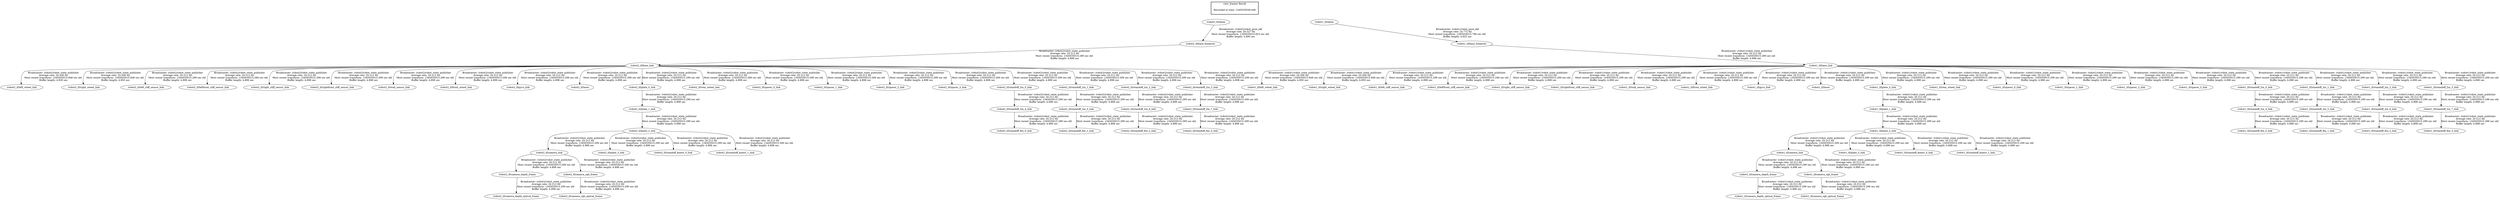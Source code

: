 digraph G {
"/robot2_tf/odom" -> "/robot2_tf/base_footprint"[label="Broadcaster: /robot2/robot_pose_ekf\nAverage rate: 26.327 Hz\nMost recent transform: 1345035015.823 sec old \nBuffer length: 4.900 sec\n"];
"/robot1_tf/odom" -> "/robot1_tf/base_footprint"[label="Broadcaster: /robot1/robot_pose_ekf\nAverage rate: 24.772 Hz\nMost recent transform: 1345035015.798 sec old \nBuffer length: 4.925 sec\n"];
"/robot2_tf/base_link" -> "/robot2_tf/left_wheel_link"[label="Broadcaster: /robot2/robot_state_publisher\nAverage rate: 20.206 Hz\nMost recent transform: 1345035015.848 sec old \nBuffer length: 4.850 sec\n"];
"/robot2_tf/base_footprint" -> "/robot2_tf/base_link"[label="Broadcaster: /robot2/robot_state_publisher\nAverage rate: 20.212 Hz\nMost recent transform: 1345035015.299 sec old \nBuffer length: 4.898 sec\n"];
"/robot2_tf/base_link" -> "/robot2_tf/right_wheel_link"[label="Broadcaster: /robot2/robot_state_publisher\nAverage rate: 20.206 Hz\nMost recent transform: 1345035015.848 sec old \nBuffer length: 4.850 sec\n"];
"/robot1_tf/base_link" -> "/robot1_tf/left_wheel_link"[label="Broadcaster: /robot1/robot_state_publisher\nAverage rate: 20.206 Hz\nMost recent transform: 1345035015.848 sec old \nBuffer length: 4.850 sec\n"];
"/robot1_tf/base_footprint" -> "/robot1_tf/base_link"[label="Broadcaster: /robot1/robot_state_publisher\nAverage rate: 20.212 Hz\nMost recent transform: 1345035015.299 sec old \nBuffer length: 4.898 sec\n"];
"/robot1_tf/base_link" -> "/robot1_tf/right_wheel_link"[label="Broadcaster: /robot1/robot_state_publisher\nAverage rate: 20.206 Hz\nMost recent transform: 1345035015.848 sec old \nBuffer length: 4.850 sec\n"];
"/robot1_tf/plate_2_link" -> "/robot1_tf/camera_link"[label="Broadcaster: /robot1/robot_state_publisher\nAverage rate: 20.212 Hz\nMost recent transform: 1345035015.299 sec old \nBuffer length: 4.898 sec\n"];
"/robot1_tf/plate_1_link" -> "/robot1_tf/plate_2_link"[label="Broadcaster: /robot1/robot_state_publisher\nAverage rate: 20.212 Hz\nMost recent transform: 1345035015.299 sec old \nBuffer length: 4.898 sec\n"];
"/robot1_tf/base_link" -> "/robot1_tf/left_cliff_sensor_link"[label="Broadcaster: /robot1/robot_state_publisher\nAverage rate: 20.212 Hz\nMost recent transform: 1345035015.299 sec old \nBuffer length: 4.898 sec\n"];
"/robot1_tf/base_link" -> "/robot1_tf/leftfront_cliff_sensor_link"[label="Broadcaster: /robot1/robot_state_publisher\nAverage rate: 20.212 Hz\nMost recent transform: 1345035015.299 sec old \nBuffer length: 4.898 sec\n"];
"/robot1_tf/base_link" -> "/robot1_tf/right_cliff_sensor_link"[label="Broadcaster: /robot1/robot_state_publisher\nAverage rate: 20.212 Hz\nMost recent transform: 1345035015.299 sec old \nBuffer length: 4.898 sec\n"];
"/robot1_tf/base_link" -> "/robot1_tf/rightfront_cliff_sensor_link"[label="Broadcaster: /robot1/robot_state_publisher\nAverage rate: 20.212 Hz\nMost recent transform: 1345035015.299 sec old \nBuffer length: 4.898 sec\n"];
"/robot1_tf/base_link" -> "/robot1_tf/wall_sensor_link"[label="Broadcaster: /robot1/robot_state_publisher\nAverage rate: 20.212 Hz\nMost recent transform: 1345035015.299 sec old \nBuffer length: 4.898 sec\n"];
"/robot1_tf/camera_link" -> "/robot1_tf/camera_depth_frame"[label="Broadcaster: /robot1/robot_state_publisher\nAverage rate: 20.212 Hz\nMost recent transform: 1345035015.299 sec old \nBuffer length: 4.898 sec\n"];
"/robot1_tf/camera_depth_frame" -> "/robot1_tf/camera_depth_optical_frame"[label="Broadcaster: /robot1/robot_state_publisher\nAverage rate: 20.212 Hz\nMost recent transform: 1345035015.299 sec old \nBuffer length: 4.898 sec\n"];
"/robot1_tf/camera_link" -> "/robot1_tf/camera_rgb_frame"[label="Broadcaster: /robot1/robot_state_publisher\nAverage rate: 20.212 Hz\nMost recent transform: 1345035015.299 sec old \nBuffer length: 4.898 sec\n"];
"/robot1_tf/camera_rgb_frame" -> "/robot1_tf/camera_rgb_optical_frame"[label="Broadcaster: /robot1/robot_state_publisher\nAverage rate: 20.212 Hz\nMost recent transform: 1345035015.299 sec old \nBuffer length: 4.898 sec\n"];
"/robot1_tf/base_link" -> "/robot1_tf/front_wheel_link"[label="Broadcaster: /robot1/robot_state_publisher\nAverage rate: 20.212 Hz\nMost recent transform: 1345035015.299 sec old \nBuffer length: 4.898 sec\n"];
"/robot1_tf/base_link" -> "/robot1_tf/gyro_link"[label="Broadcaster: /robot1/robot_state_publisher\nAverage rate: 20.212 Hz\nMost recent transform: 1345035015.299 sec old \nBuffer length: 4.898 sec\n"];
"/robot1_tf/base_link" -> "/robot1_tf/laser"[label="Broadcaster: /robot1/robot_state_publisher\nAverage rate: 20.212 Hz\nMost recent transform: 1345035015.299 sec old \nBuffer length: 4.898 sec\n"];
"/robot1_tf/base_link" -> "/robot1_tf/plate_0_link"[label="Broadcaster: /robot1/robot_state_publisher\nAverage rate: 20.212 Hz\nMost recent transform: 1345035015.299 sec old \nBuffer length: 4.898 sec\n"];
"/robot1_tf/plate_0_link" -> "/robot1_tf/plate_1_link"[label="Broadcaster: /robot1/robot_state_publisher\nAverage rate: 20.212 Hz\nMost recent transform: 1345035015.299 sec old \nBuffer length: 4.898 sec\n"];
"/robot1_tf/plate_2_link" -> "/robot1_tf/plate_3_link"[label="Broadcaster: /robot1/robot_state_publisher\nAverage rate: 20.212 Hz\nMost recent transform: 1345035015.299 sec old \nBuffer length: 4.898 sec\n"];
"/robot1_tf/base_link" -> "/robot1_tf/rear_wheel_link"[label="Broadcaster: /robot1/robot_state_publisher\nAverage rate: 20.212 Hz\nMost recent transform: 1345035015.299 sec old \nBuffer length: 4.898 sec\n"];
"/robot1_tf/base_link" -> "/robot1_tf/spacer_0_link"[label="Broadcaster: /robot1/robot_state_publisher\nAverage rate: 20.212 Hz\nMost recent transform: 1345035015.299 sec old \nBuffer length: 4.898 sec\n"];
"/robot1_tf/base_link" -> "/robot1_tf/spacer_1_link"[label="Broadcaster: /robot1/robot_state_publisher\nAverage rate: 20.212 Hz\nMost recent transform: 1345035015.299 sec old \nBuffer length: 4.898 sec\n"];
"/robot1_tf/base_link" -> "/robot1_tf/spacer_2_link"[label="Broadcaster: /robot1/robot_state_publisher\nAverage rate: 20.212 Hz\nMost recent transform: 1345035015.299 sec old \nBuffer length: 4.898 sec\n"];
"/robot1_tf/base_link" -> "/robot1_tf/spacer_3_link"[label="Broadcaster: /robot1/robot_state_publisher\nAverage rate: 20.212 Hz\nMost recent transform: 1345035015.299 sec old \nBuffer length: 4.898 sec\n"];
"/robot1_tf/base_link" -> "/robot1_tf/standoff_2in_0_link"[label="Broadcaster: /robot1/robot_state_publisher\nAverage rate: 20.212 Hz\nMost recent transform: 1345035015.299 sec old \nBuffer length: 4.898 sec\n"];
"/robot1_tf/base_link" -> "/robot1_tf/standoff_2in_1_link"[label="Broadcaster: /robot1/robot_state_publisher\nAverage rate: 20.212 Hz\nMost recent transform: 1345035015.299 sec old \nBuffer length: 4.898 sec\n"];
"/robot1_tf/base_link" -> "/robot1_tf/standoff_2in_2_link"[label="Broadcaster: /robot1/robot_state_publisher\nAverage rate: 20.212 Hz\nMost recent transform: 1345035015.299 sec old \nBuffer length: 4.898 sec\n"];
"/robot1_tf/base_link" -> "/robot1_tf/standoff_2in_3_link"[label="Broadcaster: /robot1/robot_state_publisher\nAverage rate: 20.212 Hz\nMost recent transform: 1345035015.299 sec old \nBuffer length: 4.898 sec\n"];
"/robot1_tf/standoff_2in_0_link" -> "/robot1_tf/standoff_2in_4_link"[label="Broadcaster: /robot1/robot_state_publisher\nAverage rate: 20.212 Hz\nMost recent transform: 1345035015.299 sec old \nBuffer length: 4.898 sec\n"];
"/robot1_tf/standoff_2in_1_link" -> "/robot1_tf/standoff_2in_5_link"[label="Broadcaster: /robot1/robot_state_publisher\nAverage rate: 20.212 Hz\nMost recent transform: 1345035015.299 sec old \nBuffer length: 4.898 sec\n"];
"/robot1_tf/standoff_2in_2_link" -> "/robot1_tf/standoff_2in_6_link"[label="Broadcaster: /robot1/robot_state_publisher\nAverage rate: 20.212 Hz\nMost recent transform: 1345035015.299 sec old \nBuffer length: 4.898 sec\n"];
"/robot1_tf/standoff_2in_3_link" -> "/robot1_tf/standoff_2in_7_link"[label="Broadcaster: /robot1/robot_state_publisher\nAverage rate: 20.212 Hz\nMost recent transform: 1345035015.299 sec old \nBuffer length: 4.898 sec\n"];
"/robot1_tf/standoff_2in_4_link" -> "/robot1_tf/standoff_8in_0_link"[label="Broadcaster: /robot1/robot_state_publisher\nAverage rate: 20.212 Hz\nMost recent transform: 1345035015.299 sec old \nBuffer length: 4.898 sec\n"];
"/robot1_tf/standoff_2in_5_link" -> "/robot1_tf/standoff_8in_1_link"[label="Broadcaster: /robot1/robot_state_publisher\nAverage rate: 20.212 Hz\nMost recent transform: 1345035015.299 sec old \nBuffer length: 4.898 sec\n"];
"/robot1_tf/standoff_2in_6_link" -> "/robot1_tf/standoff_8in_2_link"[label="Broadcaster: /robot1/robot_state_publisher\nAverage rate: 20.212 Hz\nMost recent transform: 1345035015.299 sec old \nBuffer length: 4.898 sec\n"];
"/robot1_tf/standoff_2in_7_link" -> "/robot1_tf/standoff_8in_3_link"[label="Broadcaster: /robot1/robot_state_publisher\nAverage rate: 20.212 Hz\nMost recent transform: 1345035015.299 sec old \nBuffer length: 4.898 sec\n"];
"/robot1_tf/plate_2_link" -> "/robot1_tf/standoff_kinect_0_link"[label="Broadcaster: /robot1/robot_state_publisher\nAverage rate: 20.212 Hz\nMost recent transform: 1345035015.299 sec old \nBuffer length: 4.898 sec\n"];
"/robot1_tf/plate_2_link" -> "/robot1_tf/standoff_kinect_1_link"[label="Broadcaster: /robot1/robot_state_publisher\nAverage rate: 20.212 Hz\nMost recent transform: 1345035015.299 sec old \nBuffer length: 4.898 sec\n"];
"/robot2_tf/plate_2_link" -> "/robot2_tf/camera_link"[label="Broadcaster: /robot2/robot_state_publisher\nAverage rate: 20.212 Hz\nMost recent transform: 1345035015.299 sec old \nBuffer length: 4.898 sec\n"];
"/robot2_tf/plate_1_link" -> "/robot2_tf/plate_2_link"[label="Broadcaster: /robot2/robot_state_publisher\nAverage rate: 20.212 Hz\nMost recent transform: 1345035015.299 sec old \nBuffer length: 4.898 sec\n"];
"/robot2_tf/base_link" -> "/robot2_tf/left_cliff_sensor_link"[label="Broadcaster: /robot2/robot_state_publisher\nAverage rate: 20.212 Hz\nMost recent transform: 1345035015.299 sec old \nBuffer length: 4.898 sec\n"];
"/robot2_tf/base_link" -> "/robot2_tf/leftfront_cliff_sensor_link"[label="Broadcaster: /robot2/robot_state_publisher\nAverage rate: 20.212 Hz\nMost recent transform: 1345035015.299 sec old \nBuffer length: 4.898 sec\n"];
"/robot2_tf/base_link" -> "/robot2_tf/right_cliff_sensor_link"[label="Broadcaster: /robot2/robot_state_publisher\nAverage rate: 20.212 Hz\nMost recent transform: 1345035015.299 sec old \nBuffer length: 4.898 sec\n"];
"/robot2_tf/base_link" -> "/robot2_tf/rightfront_cliff_sensor_link"[label="Broadcaster: /robot2/robot_state_publisher\nAverage rate: 20.212 Hz\nMost recent transform: 1345035015.299 sec old \nBuffer length: 4.898 sec\n"];
"/robot2_tf/base_link" -> "/robot2_tf/wall_sensor_link"[label="Broadcaster: /robot2/robot_state_publisher\nAverage rate: 20.212 Hz\nMost recent transform: 1345035015.299 sec old \nBuffer length: 4.898 sec\n"];
"/robot2_tf/camera_link" -> "/robot2_tf/camera_depth_frame"[label="Broadcaster: /robot2/robot_state_publisher\nAverage rate: 20.212 Hz\nMost recent transform: 1345035015.299 sec old \nBuffer length: 4.898 sec\n"];
"/robot2_tf/camera_depth_frame" -> "/robot2_tf/camera_depth_optical_frame"[label="Broadcaster: /robot2/robot_state_publisher\nAverage rate: 20.212 Hz\nMost recent transform: 1345035015.299 sec old \nBuffer length: 4.898 sec\n"];
"/robot2_tf/camera_link" -> "/robot2_tf/camera_rgb_frame"[label="Broadcaster: /robot2/robot_state_publisher\nAverage rate: 20.212 Hz\nMost recent transform: 1345035015.299 sec old \nBuffer length: 4.898 sec\n"];
"/robot2_tf/camera_rgb_frame" -> "/robot2_tf/camera_rgb_optical_frame"[label="Broadcaster: /robot2/robot_state_publisher\nAverage rate: 20.212 Hz\nMost recent transform: 1345035015.299 sec old \nBuffer length: 4.898 sec\n"];
"/robot2_tf/base_link" -> "/robot2_tf/front_wheel_link"[label="Broadcaster: /robot2/robot_state_publisher\nAverage rate: 20.212 Hz\nMost recent transform: 1345035015.299 sec old \nBuffer length: 4.898 sec\n"];
"/robot2_tf/base_link" -> "/robot2_tf/gyro_link"[label="Broadcaster: /robot2/robot_state_publisher\nAverage rate: 20.212 Hz\nMost recent transform: 1345035015.299 sec old \nBuffer length: 4.898 sec\n"];
"/robot2_tf/base_link" -> "/robot2_tf/laser"[label="Broadcaster: /robot2/robot_state_publisher\nAverage rate: 20.212 Hz\nMost recent transform: 1345035015.299 sec old \nBuffer length: 4.898 sec\n"];
"/robot2_tf/base_link" -> "/robot2_tf/plate_0_link"[label="Broadcaster: /robot2/robot_state_publisher\nAverage rate: 20.212 Hz\nMost recent transform: 1345035015.299 sec old \nBuffer length: 4.898 sec\n"];
"/robot2_tf/plate_0_link" -> "/robot2_tf/plate_1_link"[label="Broadcaster: /robot2/robot_state_publisher\nAverage rate: 20.212 Hz\nMost recent transform: 1345035015.299 sec old \nBuffer length: 4.898 sec\n"];
"/robot2_tf/plate_2_link" -> "/robot2_tf/plate_3_link"[label="Broadcaster: /robot2/robot_state_publisher\nAverage rate: 20.212 Hz\nMost recent transform: 1345035015.299 sec old \nBuffer length: 4.898 sec\n"];
"/robot2_tf/base_link" -> "/robot2_tf/rear_wheel_link"[label="Broadcaster: /robot2/robot_state_publisher\nAverage rate: 20.212 Hz\nMost recent transform: 1345035015.299 sec old \nBuffer length: 4.898 sec\n"];
"/robot2_tf/base_link" -> "/robot2_tf/spacer_0_link"[label="Broadcaster: /robot2/robot_state_publisher\nAverage rate: 20.212 Hz\nMost recent transform: 1345035015.299 sec old \nBuffer length: 4.898 sec\n"];
"/robot2_tf/base_link" -> "/robot2_tf/spacer_1_link"[label="Broadcaster: /robot2/robot_state_publisher\nAverage rate: 20.212 Hz\nMost recent transform: 1345035015.299 sec old \nBuffer length: 4.898 sec\n"];
"/robot2_tf/base_link" -> "/robot2_tf/spacer_2_link"[label="Broadcaster: /robot2/robot_state_publisher\nAverage rate: 20.212 Hz\nMost recent transform: 1345035015.299 sec old \nBuffer length: 4.898 sec\n"];
"/robot2_tf/base_link" -> "/robot2_tf/spacer_3_link"[label="Broadcaster: /robot2/robot_state_publisher\nAverage rate: 20.212 Hz\nMost recent transform: 1345035015.299 sec old \nBuffer length: 4.898 sec\n"];
"/robot2_tf/base_link" -> "/robot2_tf/standoff_2in_0_link"[label="Broadcaster: /robot2/robot_state_publisher\nAverage rate: 20.212 Hz\nMost recent transform: 1345035015.299 sec old \nBuffer length: 4.898 sec\n"];
"/robot2_tf/base_link" -> "/robot2_tf/standoff_2in_1_link"[label="Broadcaster: /robot2/robot_state_publisher\nAverage rate: 20.212 Hz\nMost recent transform: 1345035015.299 sec old \nBuffer length: 4.898 sec\n"];
"/robot2_tf/base_link" -> "/robot2_tf/standoff_2in_2_link"[label="Broadcaster: /robot2/robot_state_publisher\nAverage rate: 20.212 Hz\nMost recent transform: 1345035015.299 sec old \nBuffer length: 4.898 sec\n"];
"/robot2_tf/base_link" -> "/robot2_tf/standoff_2in_3_link"[label="Broadcaster: /robot2/robot_state_publisher\nAverage rate: 20.212 Hz\nMost recent transform: 1345035015.299 sec old \nBuffer length: 4.898 sec\n"];
"/robot2_tf/standoff_2in_0_link" -> "/robot2_tf/standoff_2in_4_link"[label="Broadcaster: /robot2/robot_state_publisher\nAverage rate: 20.212 Hz\nMost recent transform: 1345035015.299 sec old \nBuffer length: 4.898 sec\n"];
"/robot2_tf/standoff_2in_1_link" -> "/robot2_tf/standoff_2in_5_link"[label="Broadcaster: /robot2/robot_state_publisher\nAverage rate: 20.212 Hz\nMost recent transform: 1345035015.299 sec old \nBuffer length: 4.898 sec\n"];
"/robot2_tf/standoff_2in_2_link" -> "/robot2_tf/standoff_2in_6_link"[label="Broadcaster: /robot2/robot_state_publisher\nAverage rate: 20.212 Hz\nMost recent transform: 1345035015.299 sec old \nBuffer length: 4.898 sec\n"];
"/robot2_tf/standoff_2in_3_link" -> "/robot2_tf/standoff_2in_7_link"[label="Broadcaster: /robot2/robot_state_publisher\nAverage rate: 20.212 Hz\nMost recent transform: 1345035015.299 sec old \nBuffer length: 4.898 sec\n"];
"/robot2_tf/standoff_2in_4_link" -> "/robot2_tf/standoff_8in_0_link"[label="Broadcaster: /robot2/robot_state_publisher\nAverage rate: 20.212 Hz\nMost recent transform: 1345035015.299 sec old \nBuffer length: 4.898 sec\n"];
"/robot2_tf/standoff_2in_5_link" -> "/robot2_tf/standoff_8in_1_link"[label="Broadcaster: /robot2/robot_state_publisher\nAverage rate: 20.212 Hz\nMost recent transform: 1345035015.299 sec old \nBuffer length: 4.898 sec\n"];
"/robot2_tf/standoff_2in_6_link" -> "/robot2_tf/standoff_8in_2_link"[label="Broadcaster: /robot2/robot_state_publisher\nAverage rate: 20.212 Hz\nMost recent transform: 1345035015.299 sec old \nBuffer length: 4.898 sec\n"];
"/robot2_tf/standoff_2in_7_link" -> "/robot2_tf/standoff_8in_3_link"[label="Broadcaster: /robot2/robot_state_publisher\nAverage rate: 20.212 Hz\nMost recent transform: 1345035015.299 sec old \nBuffer length: 4.898 sec\n"];
"/robot2_tf/plate_2_link" -> "/robot2_tf/standoff_kinect_0_link"[label="Broadcaster: /robot2/robot_state_publisher\nAverage rate: 20.212 Hz\nMost recent transform: 1345035015.299 sec old \nBuffer length: 4.898 sec\n"];
"/robot2_tf/plate_2_link" -> "/robot2_tf/standoff_kinect_1_link"[label="Broadcaster: /robot2/robot_state_publisher\nAverage rate: 20.212 Hz\nMost recent transform: 1345035015.299 sec old \nBuffer length: 4.898 sec\n"];
edge [style=invis];
 subgraph cluster_legend { style=bold; color=black; label ="view_frames Result";
"Recorded at time: 1345035039.049"[ shape=plaintext ] ;
 }->"/robot2_tf/odom";
edge [style=invis];
 subgraph cluster_legend { style=bold; color=black; label ="view_frames Result";
"Recorded at time: 1345035039.049"[ shape=plaintext ] ;
 }->"/robot1_tf/odom";
}